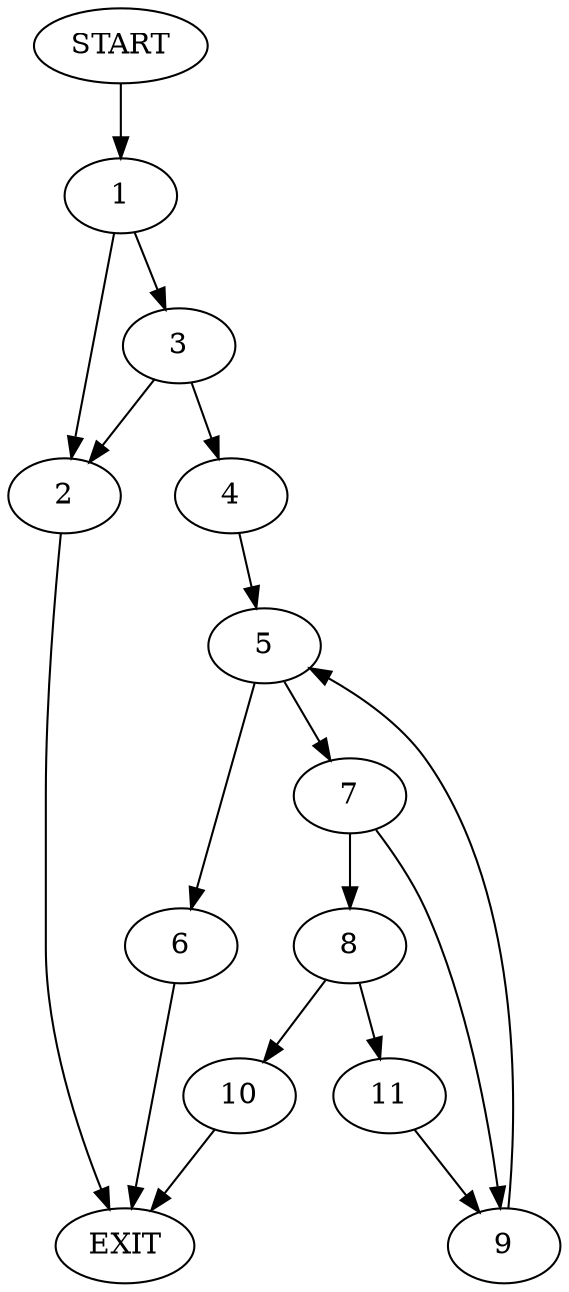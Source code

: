 digraph {
0 [label="START"]
12 [label="EXIT"]
0 -> 1
1 -> 2
1 -> 3
2 -> 12
3 -> 4
3 -> 2
4 -> 5
5 -> 6
5 -> 7
6 -> 12
7 -> 8
7 -> 9
8 -> 10
8 -> 11
9 -> 5
10 -> 12
11 -> 9
}
